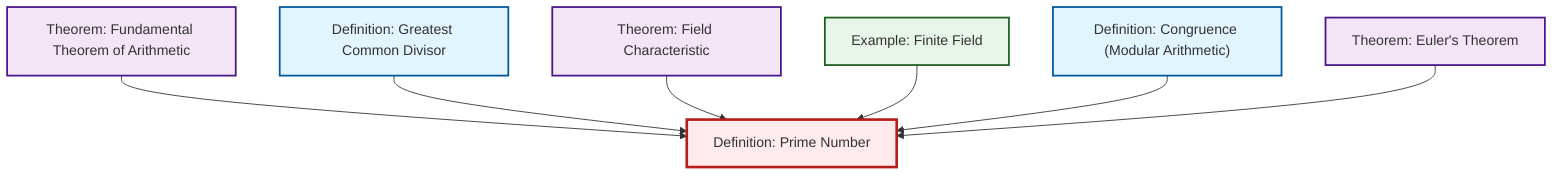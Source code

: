 graph TD
    classDef definition fill:#e1f5fe,stroke:#01579b,stroke-width:2px
    classDef theorem fill:#f3e5f5,stroke:#4a148c,stroke-width:2px
    classDef axiom fill:#fff3e0,stroke:#e65100,stroke-width:2px
    classDef example fill:#e8f5e9,stroke:#1b5e20,stroke-width:2px
    classDef current fill:#ffebee,stroke:#b71c1c,stroke-width:3px
    def-congruence["Definition: Congruence (Modular Arithmetic)"]:::definition
    thm-fundamental-arithmetic["Theorem: Fundamental Theorem of Arithmetic"]:::theorem
    thm-euler["Theorem: Euler's Theorem"]:::theorem
    def-prime["Definition: Prime Number"]:::definition
    thm-field-characteristic["Theorem: Field Characteristic"]:::theorem
    ex-finite-field["Example: Finite Field"]:::example
    def-gcd["Definition: Greatest Common Divisor"]:::definition
    thm-fundamental-arithmetic --> def-prime
    def-gcd --> def-prime
    thm-field-characteristic --> def-prime
    ex-finite-field --> def-prime
    def-congruence --> def-prime
    thm-euler --> def-prime
    class def-prime current